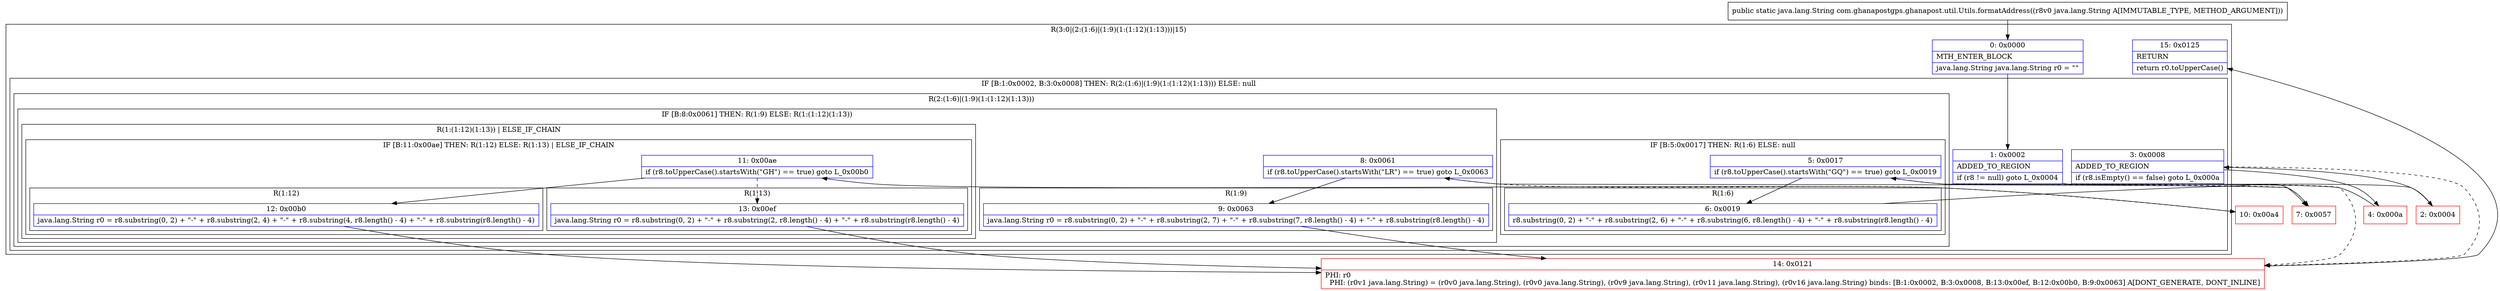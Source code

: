 digraph "CFG forcom.ghanapostgps.ghanapost.util.Utils.formatAddress(Ljava\/lang\/String;)Ljava\/lang\/String;" {
subgraph cluster_Region_172225117 {
label = "R(3:0|(2:(1:6)|(1:9)(1:(1:12)(1:13)))|15)";
node [shape=record,color=blue];
Node_0 [shape=record,label="{0\:\ 0x0000|MTH_ENTER_BLOCK\l|java.lang.String java.lang.String r0 = \"\"\l}"];
subgraph cluster_IfRegion_1306612621 {
label = "IF [B:1:0x0002, B:3:0x0008] THEN: R(2:(1:6)|(1:9)(1:(1:12)(1:13))) ELSE: null";
node [shape=record,color=blue];
Node_1 [shape=record,label="{1\:\ 0x0002|ADDED_TO_REGION\l|if (r8 != null) goto L_0x0004\l}"];
Node_3 [shape=record,label="{3\:\ 0x0008|ADDED_TO_REGION\l|if (r8.isEmpty() == false) goto L_0x000a\l}"];
subgraph cluster_Region_1871391591 {
label = "R(2:(1:6)|(1:9)(1:(1:12)(1:13)))";
node [shape=record,color=blue];
subgraph cluster_IfRegion_1881320363 {
label = "IF [B:5:0x0017] THEN: R(1:6) ELSE: null";
node [shape=record,color=blue];
Node_5 [shape=record,label="{5\:\ 0x0017|if (r8.toUpperCase().startsWith(\"GQ\") == true) goto L_0x0019\l}"];
subgraph cluster_Region_1991237421 {
label = "R(1:6)";
node [shape=record,color=blue];
Node_6 [shape=record,label="{6\:\ 0x0019|r8.substring(0, 2) + \"\-\" + r8.substring(2, 6) + \"\-\" + r8.substring(6, r8.length() \- 4) + \"\-\" + r8.substring(r8.length() \- 4)\l}"];
}
}
subgraph cluster_IfRegion_823494478 {
label = "IF [B:8:0x0061] THEN: R(1:9) ELSE: R(1:(1:12)(1:13))";
node [shape=record,color=blue];
Node_8 [shape=record,label="{8\:\ 0x0061|if (r8.toUpperCase().startsWith(\"LR\") == true) goto L_0x0063\l}"];
subgraph cluster_Region_1200051910 {
label = "R(1:9)";
node [shape=record,color=blue];
Node_9 [shape=record,label="{9\:\ 0x0063|java.lang.String r0 = r8.substring(0, 2) + \"\-\" + r8.substring(2, 7) + \"\-\" + r8.substring(7, r8.length() \- 4) + \"\-\" + r8.substring(r8.length() \- 4)\l}"];
}
subgraph cluster_Region_124994072 {
label = "R(1:(1:12)(1:13)) | ELSE_IF_CHAIN\l";
node [shape=record,color=blue];
subgraph cluster_IfRegion_1651105454 {
label = "IF [B:11:0x00ae] THEN: R(1:12) ELSE: R(1:13) | ELSE_IF_CHAIN\l";
node [shape=record,color=blue];
Node_11 [shape=record,label="{11\:\ 0x00ae|if (r8.toUpperCase().startsWith(\"GH\") == true) goto L_0x00b0\l}"];
subgraph cluster_Region_2024387671 {
label = "R(1:12)";
node [shape=record,color=blue];
Node_12 [shape=record,label="{12\:\ 0x00b0|java.lang.String r0 = r8.substring(0, 2) + \"\-\" + r8.substring(2, 4) + \"\-\" + r8.substring(4, r8.length() \- 4) + \"\-\" + r8.substring(r8.length() \- 4)\l}"];
}
subgraph cluster_Region_366343550 {
label = "R(1:13)";
node [shape=record,color=blue];
Node_13 [shape=record,label="{13\:\ 0x00ef|java.lang.String r0 = r8.substring(0, 2) + \"\-\" + r8.substring(2, r8.length() \- 4) + \"\-\" + r8.substring(r8.length() \- 4)\l}"];
}
}
}
}
}
}
Node_15 [shape=record,label="{15\:\ 0x0125|RETURN\l|return r0.toUpperCase()\l}"];
}
Node_2 [shape=record,color=red,label="{2\:\ 0x0004}"];
Node_4 [shape=record,color=red,label="{4\:\ 0x000a}"];
Node_7 [shape=record,color=red,label="{7\:\ 0x0057}"];
Node_10 [shape=record,color=red,label="{10\:\ 0x00a4}"];
Node_14 [shape=record,color=red,label="{14\:\ 0x0121|PHI: r0 \l  PHI: (r0v1 java.lang.String) = (r0v0 java.lang.String), (r0v0 java.lang.String), (r0v9 java.lang.String), (r0v11 java.lang.String), (r0v16 java.lang.String) binds: [B:1:0x0002, B:3:0x0008, B:13:0x00ef, B:12:0x00b0, B:9:0x0063] A[DONT_GENERATE, DONT_INLINE]\l}"];
MethodNode[shape=record,label="{public static java.lang.String com.ghanapostgps.ghanapost.util.Utils.formatAddress((r8v0 java.lang.String A[IMMUTABLE_TYPE, METHOD_ARGUMENT])) }"];
MethodNode -> Node_0;
Node_0 -> Node_1;
Node_1 -> Node_2;
Node_1 -> Node_14[style=dashed];
Node_3 -> Node_4;
Node_3 -> Node_14[style=dashed];
Node_5 -> Node_6;
Node_5 -> Node_7[style=dashed];
Node_6 -> Node_7;
Node_8 -> Node_9;
Node_8 -> Node_10[style=dashed];
Node_9 -> Node_14;
Node_11 -> Node_12;
Node_11 -> Node_13[style=dashed];
Node_12 -> Node_14;
Node_13 -> Node_14;
Node_2 -> Node_3;
Node_4 -> Node_5;
Node_7 -> Node_8;
Node_10 -> Node_11;
Node_14 -> Node_15;
}

